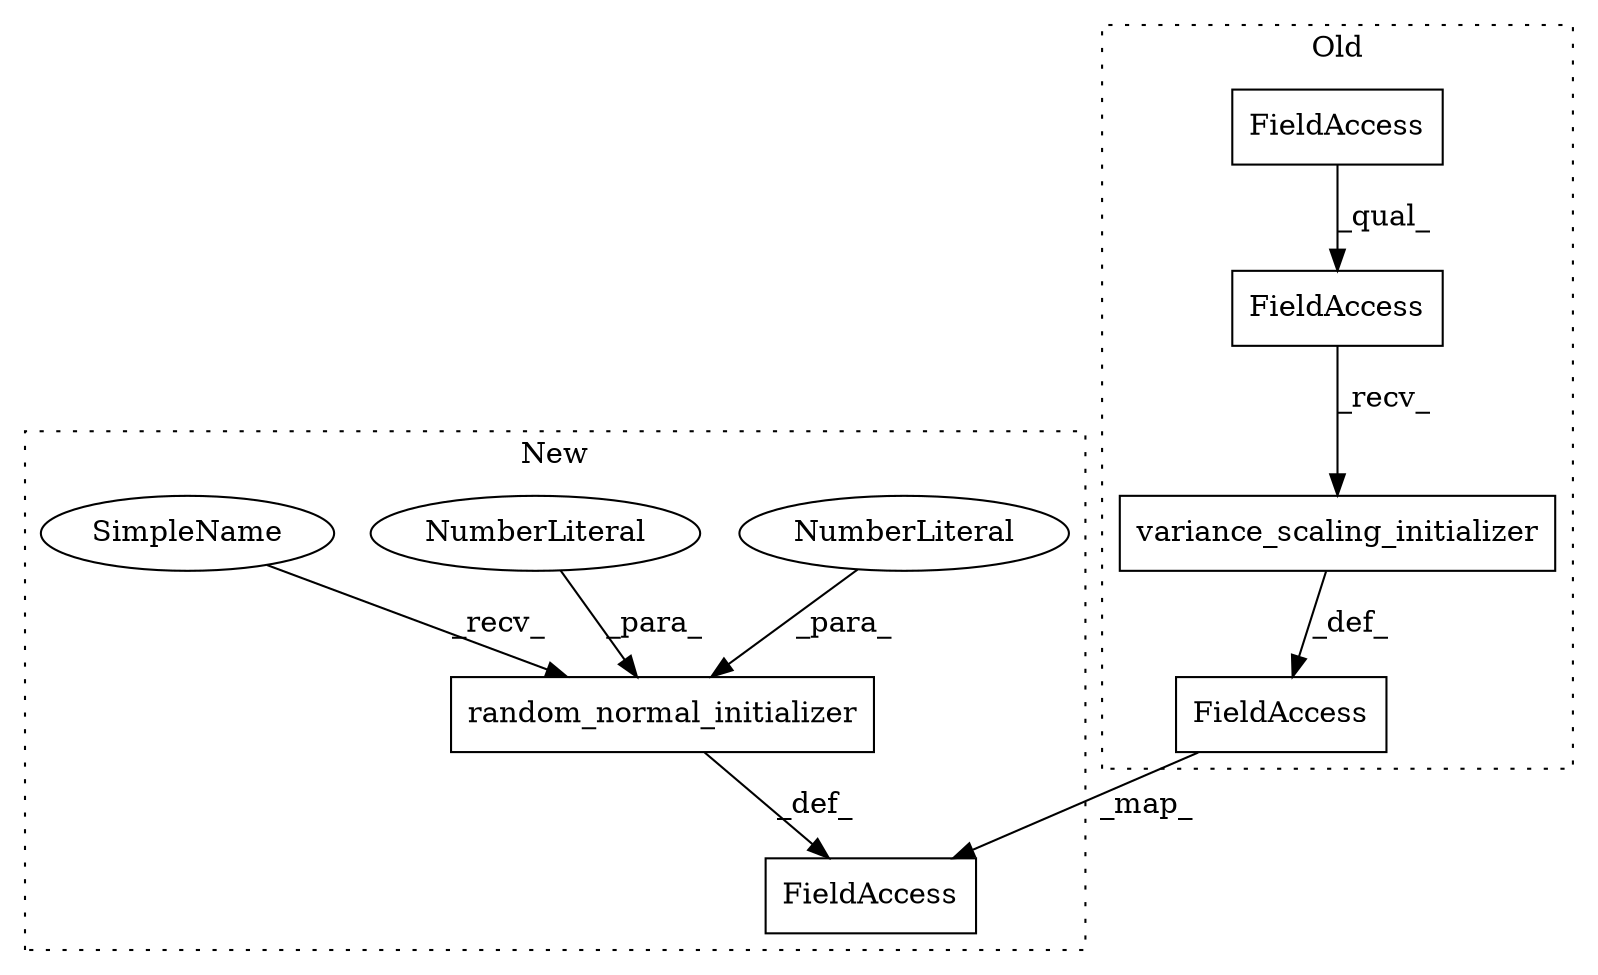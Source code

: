 digraph G {
subgraph cluster0 {
1 [label="variance_scaling_initializer" a="32" s="692,739" l="29,1" shape="box"];
2 [label="FieldAccess" a="22" s="666" l="25" shape="box"];
3 [label="FieldAccess" a="22" s="666" l="18" shape="box"];
7 [label="FieldAccess" a="22" s="648" l="17" shape="box"];
label = "Old";
style="dotted";
}
subgraph cluster1 {
4 [label="random_normal_initializer" a="32" s="677,711" l="26,1" shape="box"];
5 [label="NumberLiteral" a="34" s="703" l="3" shape="ellipse"];
6 [label="NumberLiteral" a="34" s="707" l="4" shape="ellipse"];
8 [label="FieldAccess" a="22" s="648" l="17" shape="box"];
9 [label="SimpleName" a="42" s="666" l="10" shape="ellipse"];
label = "New";
style="dotted";
}
1 -> 7 [label="_def_"];
2 -> 1 [label="_recv_"];
3 -> 2 [label="_qual_"];
4 -> 8 [label="_def_"];
5 -> 4 [label="_para_"];
6 -> 4 [label="_para_"];
7 -> 8 [label="_map_"];
9 -> 4 [label="_recv_"];
}